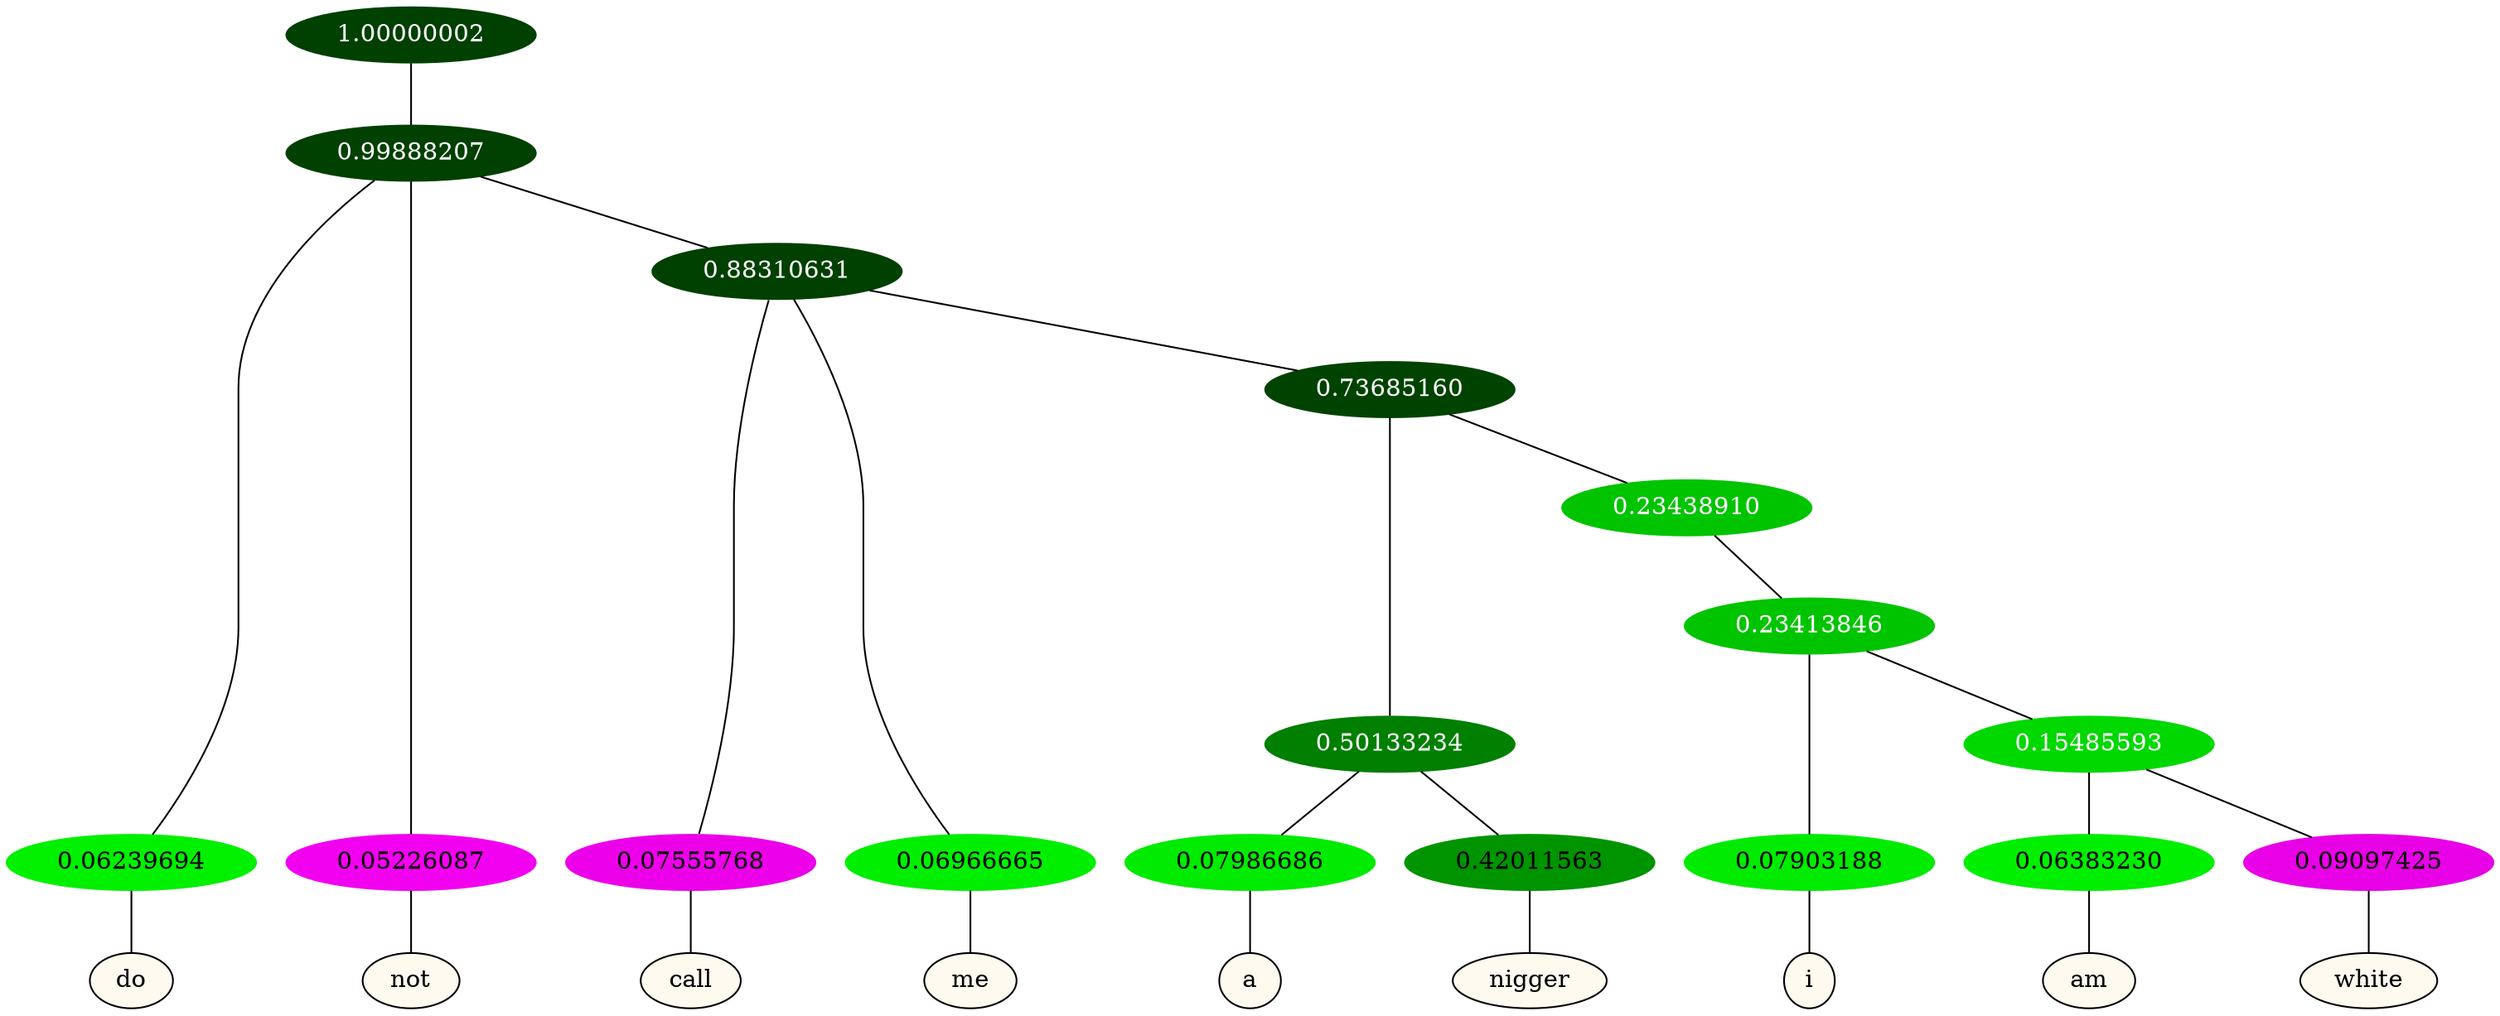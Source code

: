 graph {
	node [format=png height=0.15 nodesep=0.001 ordering=out overlap=prism overlap_scaling=0.01 ranksep=0.001 ratio=0.2 style=filled width=0.15]
	{
		rank=same
		a_w_2 [label=do color=black fillcolor=floralwhite style="filled,solid"]
		a_w_3 [label=not color=black fillcolor=floralwhite style="filled,solid"]
		a_w_5 [label=call color=black fillcolor=floralwhite style="filled,solid"]
		a_w_6 [label=me color=black fillcolor=floralwhite style="filled,solid"]
		a_w_10 [label=a color=black fillcolor=floralwhite style="filled,solid"]
		a_w_11 [label=nigger color=black fillcolor=floralwhite style="filled,solid"]
		a_w_13 [label=i color=black fillcolor=floralwhite style="filled,solid"]
		a_w_15 [label=am color=black fillcolor=floralwhite style="filled,solid"]
		a_w_16 [label=white color=black fillcolor=floralwhite style="filled,solid"]
	}
	a_n_2 -- a_w_2
	a_n_3 -- a_w_3
	a_n_5 -- a_w_5
	a_n_6 -- a_w_6
	a_n_10 -- a_w_10
	a_n_11 -- a_w_11
	a_n_13 -- a_w_13
	a_n_15 -- a_w_15
	a_n_16 -- a_w_16
	{
		rank=same
		a_n_2 [label=0.06239694 color="0.334 1.000 0.938" fontcolor=black]
		a_n_3 [label=0.05226087 color="0.835 1.000 0.948" fontcolor=black]
		a_n_5 [label=0.07555768 color="0.835 1.000 0.924" fontcolor=black]
		a_n_6 [label=0.06966665 color="0.334 1.000 0.930" fontcolor=black]
		a_n_10 [label=0.07986686 color="0.334 1.000 0.920" fontcolor=black]
		a_n_11 [label=0.42011563 color="0.334 1.000 0.580" fontcolor=black]
		a_n_13 [label=0.07903188 color="0.334 1.000 0.921" fontcolor=black]
		a_n_15 [label=0.06383230 color="0.334 1.000 0.936" fontcolor=black]
		a_n_16 [label=0.09097425 color="0.835 1.000 0.909" fontcolor=black]
	}
	a_n_0 [label=1.00000002 color="0.334 1.000 0.250" fontcolor=grey99]
	a_n_1 [label=0.99888207 color="0.334 1.000 0.250" fontcolor=grey99]
	a_n_0 -- a_n_1
	a_n_1 -- a_n_2
	a_n_1 -- a_n_3
	a_n_4 [label=0.88310631 color="0.334 1.000 0.250" fontcolor=grey99]
	a_n_1 -- a_n_4
	a_n_4 -- a_n_5
	a_n_4 -- a_n_6
	a_n_7 [label=0.73685160 color="0.334 1.000 0.263" fontcolor=grey99]
	a_n_4 -- a_n_7
	a_n_8 [label=0.50133234 color="0.334 1.000 0.499" fontcolor=grey99]
	a_n_7 -- a_n_8
	a_n_9 [label=0.23438910 color="0.334 1.000 0.766" fontcolor=grey99]
	a_n_7 -- a_n_9
	a_n_8 -- a_n_10
	a_n_8 -- a_n_11
	a_n_12 [label=0.23413846 color="0.334 1.000 0.766" fontcolor=grey99]
	a_n_9 -- a_n_12
	a_n_12 -- a_n_13
	a_n_14 [label=0.15485593 color="0.334 1.000 0.845" fontcolor=grey99]
	a_n_12 -- a_n_14
	a_n_14 -- a_n_15
	a_n_14 -- a_n_16
}
